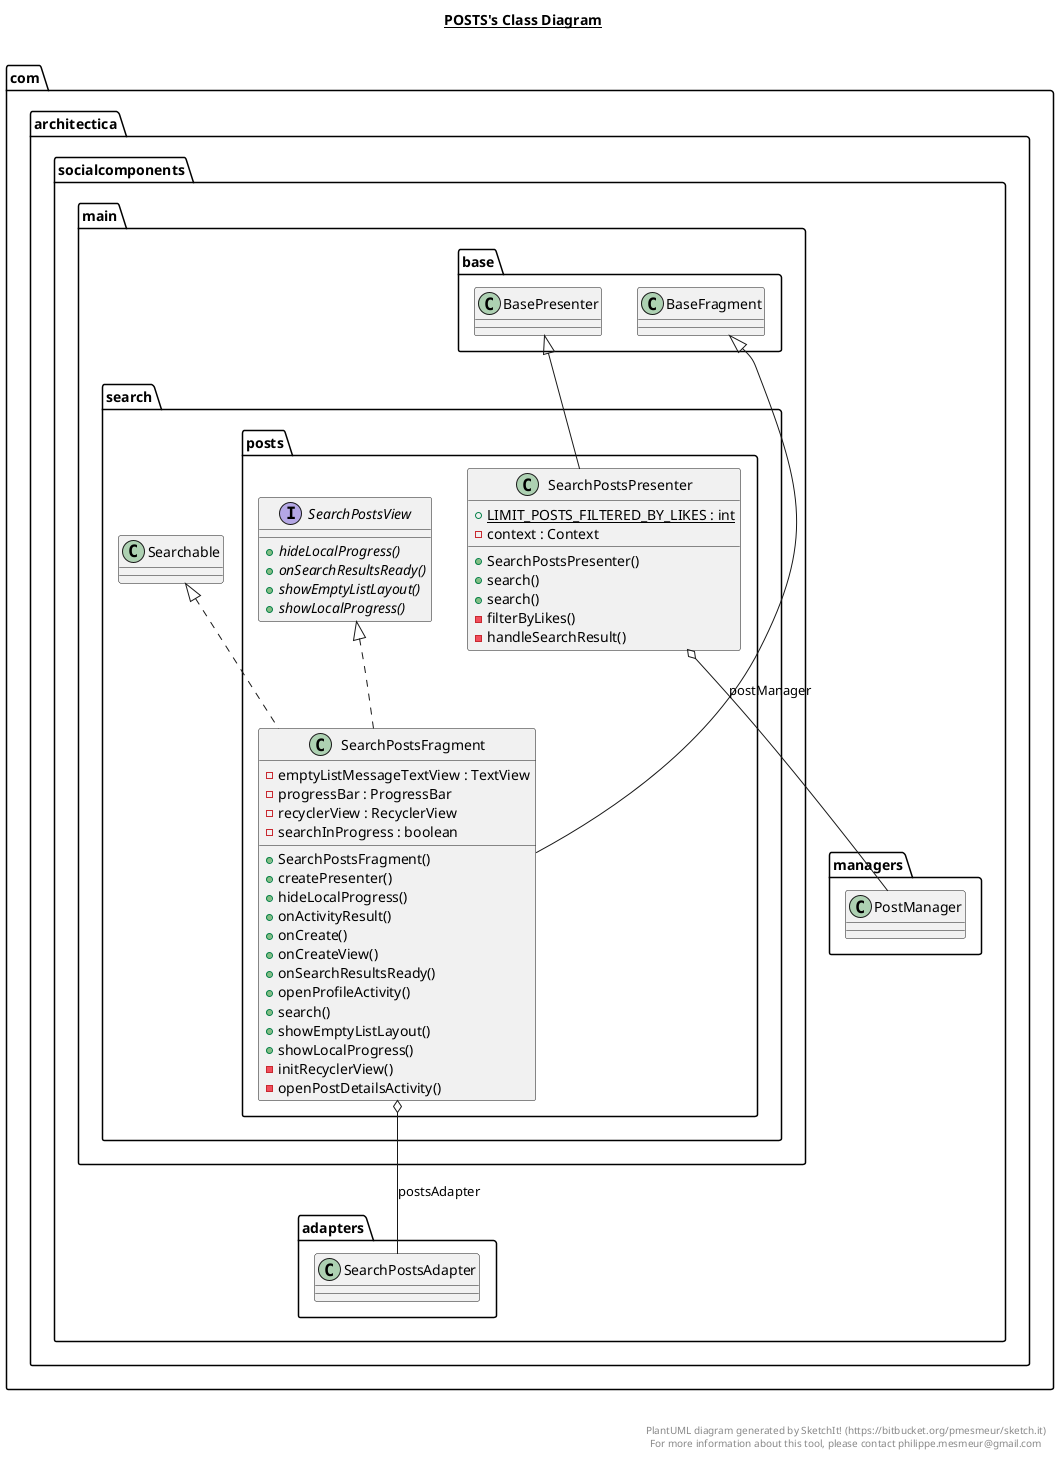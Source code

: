 @startuml

title __POSTS's Class Diagram__\n

  namespace com.architectica.socialcomponents {
    namespace main.search {
      namespace posts {
        class com.architectica.socialcomponents.main.search.posts.SearchPostsFragment {
            - emptyListMessageTextView : TextView
            - progressBar : ProgressBar
            - recyclerView : RecyclerView
            - searchInProgress : boolean
            + SearchPostsFragment()
            + createPresenter()
            + hideLocalProgress()
            + onActivityResult()
            + onCreate()
            + onCreateView()
            + onSearchResultsReady()
            + openProfileActivity()
            + search()
            + showEmptyListLayout()
            + showLocalProgress()
            - initRecyclerView()
            - openPostDetailsActivity()
        }
      }
    }
  }
  

  namespace com.architectica.socialcomponents {
    namespace main.search {
      namespace posts {
        class com.architectica.socialcomponents.main.search.posts.SearchPostsPresenter {
            {static} + LIMIT_POSTS_FILTERED_BY_LIKES : int
            - context : Context
            + SearchPostsPresenter()
            + search()
            + search()
            - filterByLikes()
            - handleSearchResult()
        }
      }
    }
  }
  

  namespace com.architectica.socialcomponents {
    namespace main.search {
      namespace posts {
        interface com.architectica.socialcomponents.main.search.posts.SearchPostsView {
            {abstract} + hideLocalProgress()
            {abstract} + onSearchResultsReady()
            {abstract} + showEmptyListLayout()
            {abstract} + showLocalProgress()
        }
      }
    }
  }
  

  com.architectica.socialcomponents.main.search.posts.SearchPostsFragment .up.|> com.architectica.socialcomponents.main.search.Searchable
  com.architectica.socialcomponents.main.search.posts.SearchPostsFragment .up.|> com.architectica.socialcomponents.main.search.posts.SearchPostsView
  com.architectica.socialcomponents.main.search.posts.SearchPostsFragment -up-|> com.architectica.socialcomponents.main.base.BaseFragment
  com.architectica.socialcomponents.main.search.posts.SearchPostsFragment o-- com.architectica.socialcomponents.adapters.SearchPostsAdapter : postsAdapter
  com.architectica.socialcomponents.main.search.posts.SearchPostsPresenter -up-|> com.architectica.socialcomponents.main.base.BasePresenter
  com.architectica.socialcomponents.main.search.posts.SearchPostsPresenter o-- com.architectica.socialcomponents.managers.PostManager : postManager


right footer


PlantUML diagram generated by SketchIt! (https://bitbucket.org/pmesmeur/sketch.it)
For more information about this tool, please contact philippe.mesmeur@gmail.com
endfooter

@enduml
